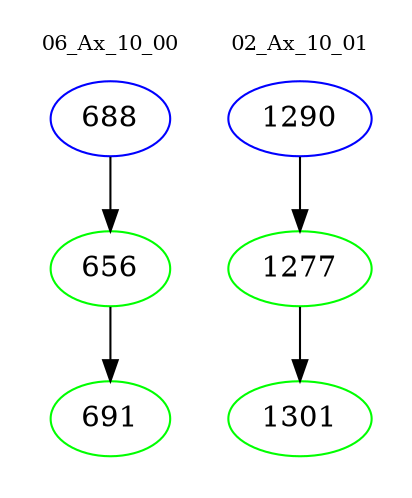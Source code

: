 digraph{
subgraph cluster_0 {
color = white
label = "06_Ax_10_00";
fontsize=10;
T0_688 [label="688", color="blue"]
T0_688 -> T0_656 [color="black"]
T0_656 [label="656", color="green"]
T0_656 -> T0_691 [color="black"]
T0_691 [label="691", color="green"]
}
subgraph cluster_1 {
color = white
label = "02_Ax_10_01";
fontsize=10;
T1_1290 [label="1290", color="blue"]
T1_1290 -> T1_1277 [color="black"]
T1_1277 [label="1277", color="green"]
T1_1277 -> T1_1301 [color="black"]
T1_1301 [label="1301", color="green"]
}
}
